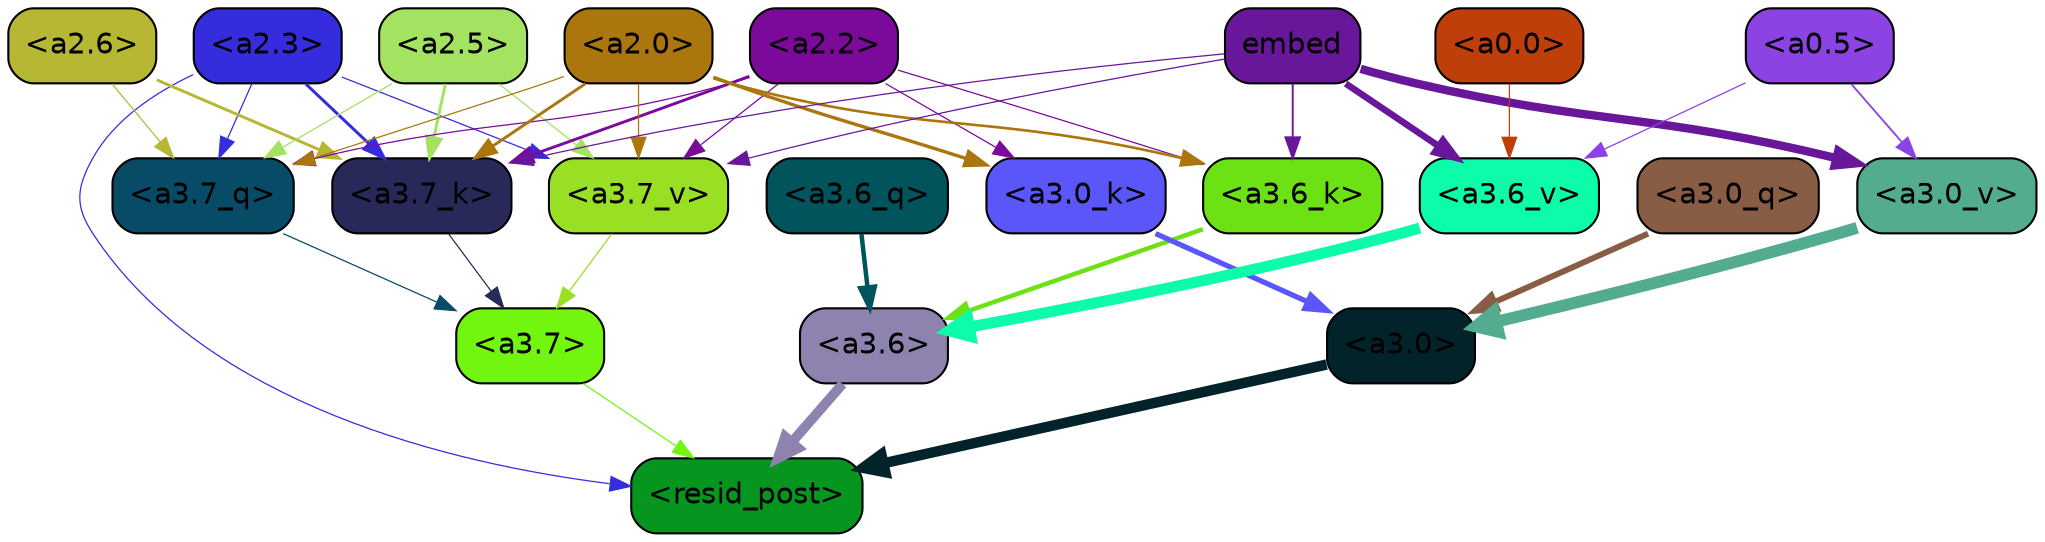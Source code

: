 strict digraph "" {
	graph [bgcolor=transparent,
		layout=dot,
		overlap=false,
		splines=true
	];
	"<a3.7>"	[color=black,
		fillcolor="#72f50f",
		fontname=Helvetica,
		shape=box,
		style="filled, rounded"];
	"<resid_post>"	[color=black,
		fillcolor="#06961f",
		fontname=Helvetica,
		shape=box,
		style="filled, rounded"];
	"<a3.7>" -> "<resid_post>"	[color="#72f50f",
		penwidth=0.6];
	"<a3.6>"	[color=black,
		fillcolor="#8e83ae",
		fontname=Helvetica,
		shape=box,
		style="filled, rounded"];
	"<a3.6>" -> "<resid_post>"	[color="#8e83ae",
		penwidth=4.749041676521301];
	"<a3.0>"	[color=black,
		fillcolor="#03232a",
		fontname=Helvetica,
		shape=box,
		style="filled, rounded"];
	"<a3.0>" -> "<resid_post>"	[color="#03232a",
		penwidth=5.004215121269226];
	"<a2.3>"	[color=black,
		fillcolor="#352cdd",
		fontname=Helvetica,
		shape=box,
		style="filled, rounded"];
	"<a2.3>" -> "<resid_post>"	[color="#352cdd",
		penwidth=0.6];
	"<a3.7_q>"	[color=black,
		fillcolor="#074b67",
		fontname=Helvetica,
		shape=box,
		style="filled, rounded"];
	"<a2.3>" -> "<a3.7_q>"	[color="#352cdd",
		penwidth=0.6];
	"<a3.7_k>"	[color=black,
		fillcolor="#282958",
		fontname=Helvetica,
		shape=box,
		style="filled, rounded"];
	"<a2.3>" -> "<a3.7_k>"	[color="#352cdd",
		penwidth=1.4391854107379913];
	"<a3.7_v>"	[color=black,
		fillcolor="#99e024",
		fontname=Helvetica,
		shape=box,
		style="filled, rounded"];
	"<a2.3>" -> "<a3.7_v>"	[color="#352cdd",
		penwidth=0.6];
	"<a3.7_q>" -> "<a3.7>"	[color="#074b67",
		penwidth=0.6];
	"<a3.6_q>"	[color=black,
		fillcolor="#01535c",
		fontname=Helvetica,
		shape=box,
		style="filled, rounded"];
	"<a3.6_q>" -> "<a3.6>"	[color="#01535c",
		penwidth=2.160832464694977];
	"<a3.0_q>"	[color=black,
		fillcolor="#885c45",
		fontname=Helvetica,
		shape=box,
		style="filled, rounded"];
	"<a3.0_q>" -> "<a3.0>"	[color="#885c45",
		penwidth=2.870753765106201];
	"<a3.7_k>" -> "<a3.7>"	[color="#282958",
		penwidth=0.6];
	"<a3.6_k>"	[color=black,
		fillcolor="#6ce113",
		fontname=Helvetica,
		shape=box,
		style="filled, rounded"];
	"<a3.6_k>" -> "<a3.6>"	[color="#6ce113",
		penwidth=2.13908451795578];
	"<a3.0_k>"	[color=black,
		fillcolor="#5b56fa",
		fontname=Helvetica,
		shape=box,
		style="filled, rounded"];
	"<a3.0_k>" -> "<a3.0>"	[color="#5b56fa",
		penwidth=2.520303964614868];
	"<a3.7_v>" -> "<a3.7>"	[color="#99e024",
		penwidth=0.6];
	"<a3.6_v>"	[color=black,
		fillcolor="#0dfcaa",
		fontname=Helvetica,
		shape=box,
		style="filled, rounded"];
	"<a3.6_v>" -> "<a3.6>"	[color="#0dfcaa",
		penwidth=5.297133803367615];
	"<a3.0_v>"	[color=black,
		fillcolor="#53ac90",
		fontname=Helvetica,
		shape=box,
		style="filled, rounded"];
	"<a3.0_v>" -> "<a3.0>"	[color="#53ac90",
		penwidth=5.680712580680847];
	"<a2.6>"	[color=black,
		fillcolor="#b6b732",
		fontname=Helvetica,
		shape=box,
		style="filled, rounded"];
	"<a2.6>" -> "<a3.7_q>"	[color="#b6b732",
		penwidth=0.6];
	"<a2.6>" -> "<a3.7_k>"	[color="#b6b732",
		penwidth=1.4180794060230255];
	"<a2.5>"	[color=black,
		fillcolor="#a4e262",
		fontname=Helvetica,
		shape=box,
		style="filled, rounded"];
	"<a2.5>" -> "<a3.7_q>"	[color="#a4e262",
		penwidth=0.6];
	"<a2.5>" -> "<a3.7_k>"	[color="#a4e262",
		penwidth=1.4281435310840607];
	"<a2.5>" -> "<a3.7_v>"	[color="#a4e262",
		penwidth=0.6];
	"<a2.2>"	[color=black,
		fillcolor="#7b099a",
		fontname=Helvetica,
		shape=box,
		style="filled, rounded"];
	"<a2.2>" -> "<a3.7_q>"	[color="#7b099a",
		penwidth=0.6];
	"<a2.2>" -> "<a3.7_k>"	[color="#7b099a",
		penwidth=1.3982512056827545];
	"<a2.2>" -> "<a3.6_k>"	[color="#7b099a",
		penwidth=0.6];
	"<a2.2>" -> "<a3.0_k>"	[color="#7b099a",
		penwidth=0.6];
	"<a2.2>" -> "<a3.7_v>"	[color="#7b099a",
		penwidth=0.6];
	"<a2.0>"	[color=black,
		fillcolor="#aa760d",
		fontname=Helvetica,
		shape=box,
		style="filled, rounded"];
	"<a2.0>" -> "<a3.7_q>"	[color="#aa760d",
		penwidth=0.6];
	"<a2.0>" -> "<a3.7_k>"	[color="#aa760d",
		penwidth=1.404832512140274];
	"<a2.0>" -> "<a3.6_k>"	[color="#aa760d",
		penwidth=1.2708758115768433];
	"<a2.0>" -> "<a3.0_k>"	[color="#aa760d",
		penwidth=1.6207245588302612];
	"<a2.0>" -> "<a3.7_v>"	[color="#aa760d",
		penwidth=0.6];
	embed	[color=black,
		fillcolor="#68179a",
		fontname=Helvetica,
		shape=box,
		style="filled, rounded"];
	embed -> "<a3.7_k>"	[color="#68179a",
		penwidth=0.6];
	embed -> "<a3.6_k>"	[color="#68179a",
		penwidth=0.9291638135910034];
	embed -> "<a3.7_v>"	[color="#68179a",
		penwidth=0.6];
	embed -> "<a3.6_v>"	[color="#68179a",
		penwidth=3.1808209121227264];
	embed -> "<a3.0_v>"	[color="#68179a",
		penwidth=4.036660343408585];
	"<a0.5>"	[color=black,
		fillcolor="#8b43e3",
		fontname=Helvetica,
		shape=box,
		style="filled, rounded"];
	"<a0.5>" -> "<a3.6_v>"	[color="#8b43e3",
		penwidth=0.6];
	"<a0.5>" -> "<a3.0_v>"	[color="#8b43e3",
		penwidth=0.8798569142818451];
	"<a0.0>"	[color=black,
		fillcolor="#be3f09",
		fontname=Helvetica,
		shape=box,
		style="filled, rounded"];
	"<a0.0>" -> "<a3.6_v>"	[color="#be3f09",
		penwidth=0.6];
}
